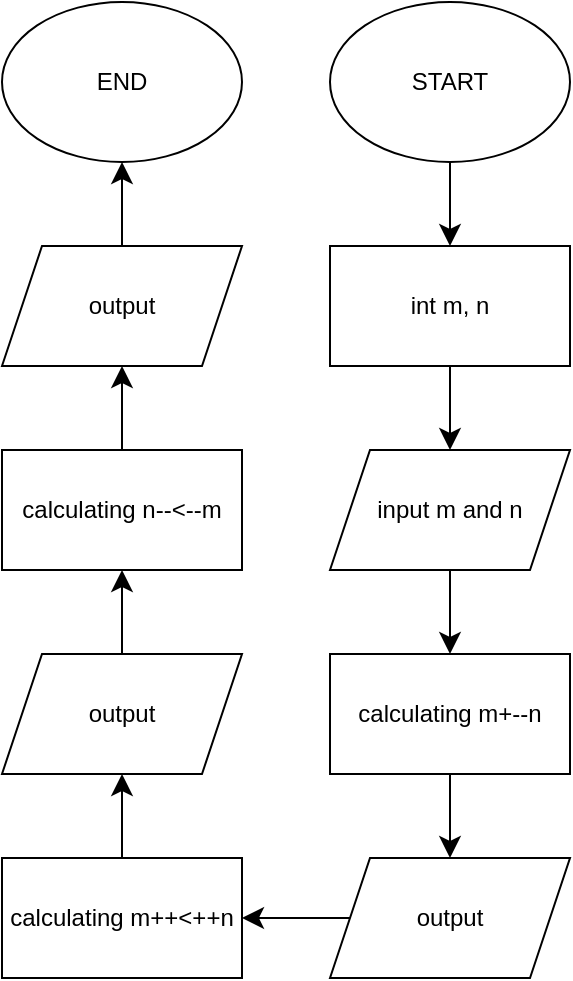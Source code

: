 <mxfile version="24.8.3">
  <diagram name="Сторінка-1" id="lJyuCAWGzrqw74_w2n9Z">
    <mxGraphModel dx="896" dy="1007" grid="0" gridSize="10" guides="1" tooltips="1" connect="1" arrows="1" fold="1" page="0" pageScale="1" pageWidth="827" pageHeight="1169" math="0" shadow="0">
      <root>
        <mxCell id="0" />
        <mxCell id="1" parent="0" />
        <mxCell id="ll7LIhVfInw_W77FLLNd-3" value="" style="edgeStyle=none;curved=1;rounded=0;orthogonalLoop=1;jettySize=auto;html=1;fontSize=12;startSize=8;endSize=8;" edge="1" parent="1" source="ll7LIhVfInw_W77FLLNd-1" target="ll7LIhVfInw_W77FLLNd-2">
          <mxGeometry relative="1" as="geometry" />
        </mxCell>
        <mxCell id="ll7LIhVfInw_W77FLLNd-1" value="START" style="ellipse;whiteSpace=wrap;html=1;" vertex="1" parent="1">
          <mxGeometry x="154" y="-38" width="120" height="80" as="geometry" />
        </mxCell>
        <mxCell id="ll7LIhVfInw_W77FLLNd-5" value="" style="edgeStyle=none;curved=1;rounded=0;orthogonalLoop=1;jettySize=auto;html=1;fontSize=12;startSize=8;endSize=8;" edge="1" parent="1" source="ll7LIhVfInw_W77FLLNd-2" target="ll7LIhVfInw_W77FLLNd-4">
          <mxGeometry relative="1" as="geometry" />
        </mxCell>
        <mxCell id="ll7LIhVfInw_W77FLLNd-2" value="int m, n" style="whiteSpace=wrap;html=1;" vertex="1" parent="1">
          <mxGeometry x="154" y="84" width="120" height="60" as="geometry" />
        </mxCell>
        <mxCell id="ll7LIhVfInw_W77FLLNd-9" value="" style="edgeStyle=none;curved=1;rounded=0;orthogonalLoop=1;jettySize=auto;html=1;fontSize=12;startSize=8;endSize=8;" edge="1" parent="1" source="ll7LIhVfInw_W77FLLNd-4" target="ll7LIhVfInw_W77FLLNd-8">
          <mxGeometry relative="1" as="geometry" />
        </mxCell>
        <mxCell id="ll7LIhVfInw_W77FLLNd-4" value="input m and n" style="shape=parallelogram;perimeter=parallelogramPerimeter;whiteSpace=wrap;html=1;fixedSize=1;" vertex="1" parent="1">
          <mxGeometry x="154" y="186" width="120" height="60" as="geometry" />
        </mxCell>
        <mxCell id="ll7LIhVfInw_W77FLLNd-17" value="" style="edgeStyle=none;curved=1;rounded=0;orthogonalLoop=1;jettySize=auto;html=1;fontSize=12;startSize=8;endSize=8;" edge="1" parent="1" source="ll7LIhVfInw_W77FLLNd-8" target="ll7LIhVfInw_W77FLLNd-16">
          <mxGeometry relative="1" as="geometry" />
        </mxCell>
        <mxCell id="ll7LIhVfInw_W77FLLNd-8" value="calculating m+--n" style="whiteSpace=wrap;html=1;" vertex="1" parent="1">
          <mxGeometry x="154" y="288" width="120" height="60" as="geometry" />
        </mxCell>
        <mxCell id="ll7LIhVfInw_W77FLLNd-19" value="" style="edgeStyle=none;curved=1;rounded=0;orthogonalLoop=1;jettySize=auto;html=1;fontSize=12;startSize=8;endSize=8;" edge="1" parent="1" source="ll7LIhVfInw_W77FLLNd-16" target="ll7LIhVfInw_W77FLLNd-18">
          <mxGeometry relative="1" as="geometry" />
        </mxCell>
        <mxCell id="ll7LIhVfInw_W77FLLNd-16" value="output" style="shape=parallelogram;perimeter=parallelogramPerimeter;whiteSpace=wrap;html=1;fixedSize=1;" vertex="1" parent="1">
          <mxGeometry x="154" y="390" width="120" height="60" as="geometry" />
        </mxCell>
        <mxCell id="ll7LIhVfInw_W77FLLNd-21" value="" style="edgeStyle=none;curved=1;rounded=0;orthogonalLoop=1;jettySize=auto;html=1;fontSize=12;startSize=8;endSize=8;" edge="1" parent="1" source="ll7LIhVfInw_W77FLLNd-18" target="ll7LIhVfInw_W77FLLNd-20">
          <mxGeometry relative="1" as="geometry" />
        </mxCell>
        <mxCell id="ll7LIhVfInw_W77FLLNd-18" value="calculating m++&amp;lt;++n" style="whiteSpace=wrap;html=1;" vertex="1" parent="1">
          <mxGeometry x="-10" y="390" width="120" height="60" as="geometry" />
        </mxCell>
        <mxCell id="ll7LIhVfInw_W77FLLNd-23" value="" style="edgeStyle=none;curved=1;rounded=0;orthogonalLoop=1;jettySize=auto;html=1;fontSize=12;startSize=8;endSize=8;" edge="1" parent="1" source="ll7LIhVfInw_W77FLLNd-20" target="ll7LIhVfInw_W77FLLNd-22">
          <mxGeometry relative="1" as="geometry" />
        </mxCell>
        <mxCell id="ll7LIhVfInw_W77FLLNd-20" value="output" style="shape=parallelogram;perimeter=parallelogramPerimeter;whiteSpace=wrap;html=1;fixedSize=1;" vertex="1" parent="1">
          <mxGeometry x="-10" y="288" width="120" height="60" as="geometry" />
        </mxCell>
        <mxCell id="ll7LIhVfInw_W77FLLNd-25" value="" style="edgeStyle=none;curved=1;rounded=0;orthogonalLoop=1;jettySize=auto;html=1;fontSize=12;startSize=8;endSize=8;" edge="1" parent="1" source="ll7LIhVfInw_W77FLLNd-22" target="ll7LIhVfInw_W77FLLNd-24">
          <mxGeometry relative="1" as="geometry" />
        </mxCell>
        <mxCell id="ll7LIhVfInw_W77FLLNd-22" value="calculating n--&amp;lt;--m" style="whiteSpace=wrap;html=1;" vertex="1" parent="1">
          <mxGeometry x="-10" y="186" width="120" height="60" as="geometry" />
        </mxCell>
        <mxCell id="ll7LIhVfInw_W77FLLNd-27" style="edgeStyle=none;curved=1;rounded=0;orthogonalLoop=1;jettySize=auto;html=1;fontSize=12;startSize=8;endSize=8;" edge="1" parent="1" source="ll7LIhVfInw_W77FLLNd-24" target="ll7LIhVfInw_W77FLLNd-26">
          <mxGeometry relative="1" as="geometry" />
        </mxCell>
        <mxCell id="ll7LIhVfInw_W77FLLNd-24" value="output" style="shape=parallelogram;perimeter=parallelogramPerimeter;whiteSpace=wrap;html=1;fixedSize=1;" vertex="1" parent="1">
          <mxGeometry x="-10" y="84" width="120" height="60" as="geometry" />
        </mxCell>
        <mxCell id="ll7LIhVfInw_W77FLLNd-26" value="END" style="ellipse;whiteSpace=wrap;html=1;" vertex="1" parent="1">
          <mxGeometry x="-10" y="-38" width="120" height="80" as="geometry" />
        </mxCell>
      </root>
    </mxGraphModel>
  </diagram>
</mxfile>
